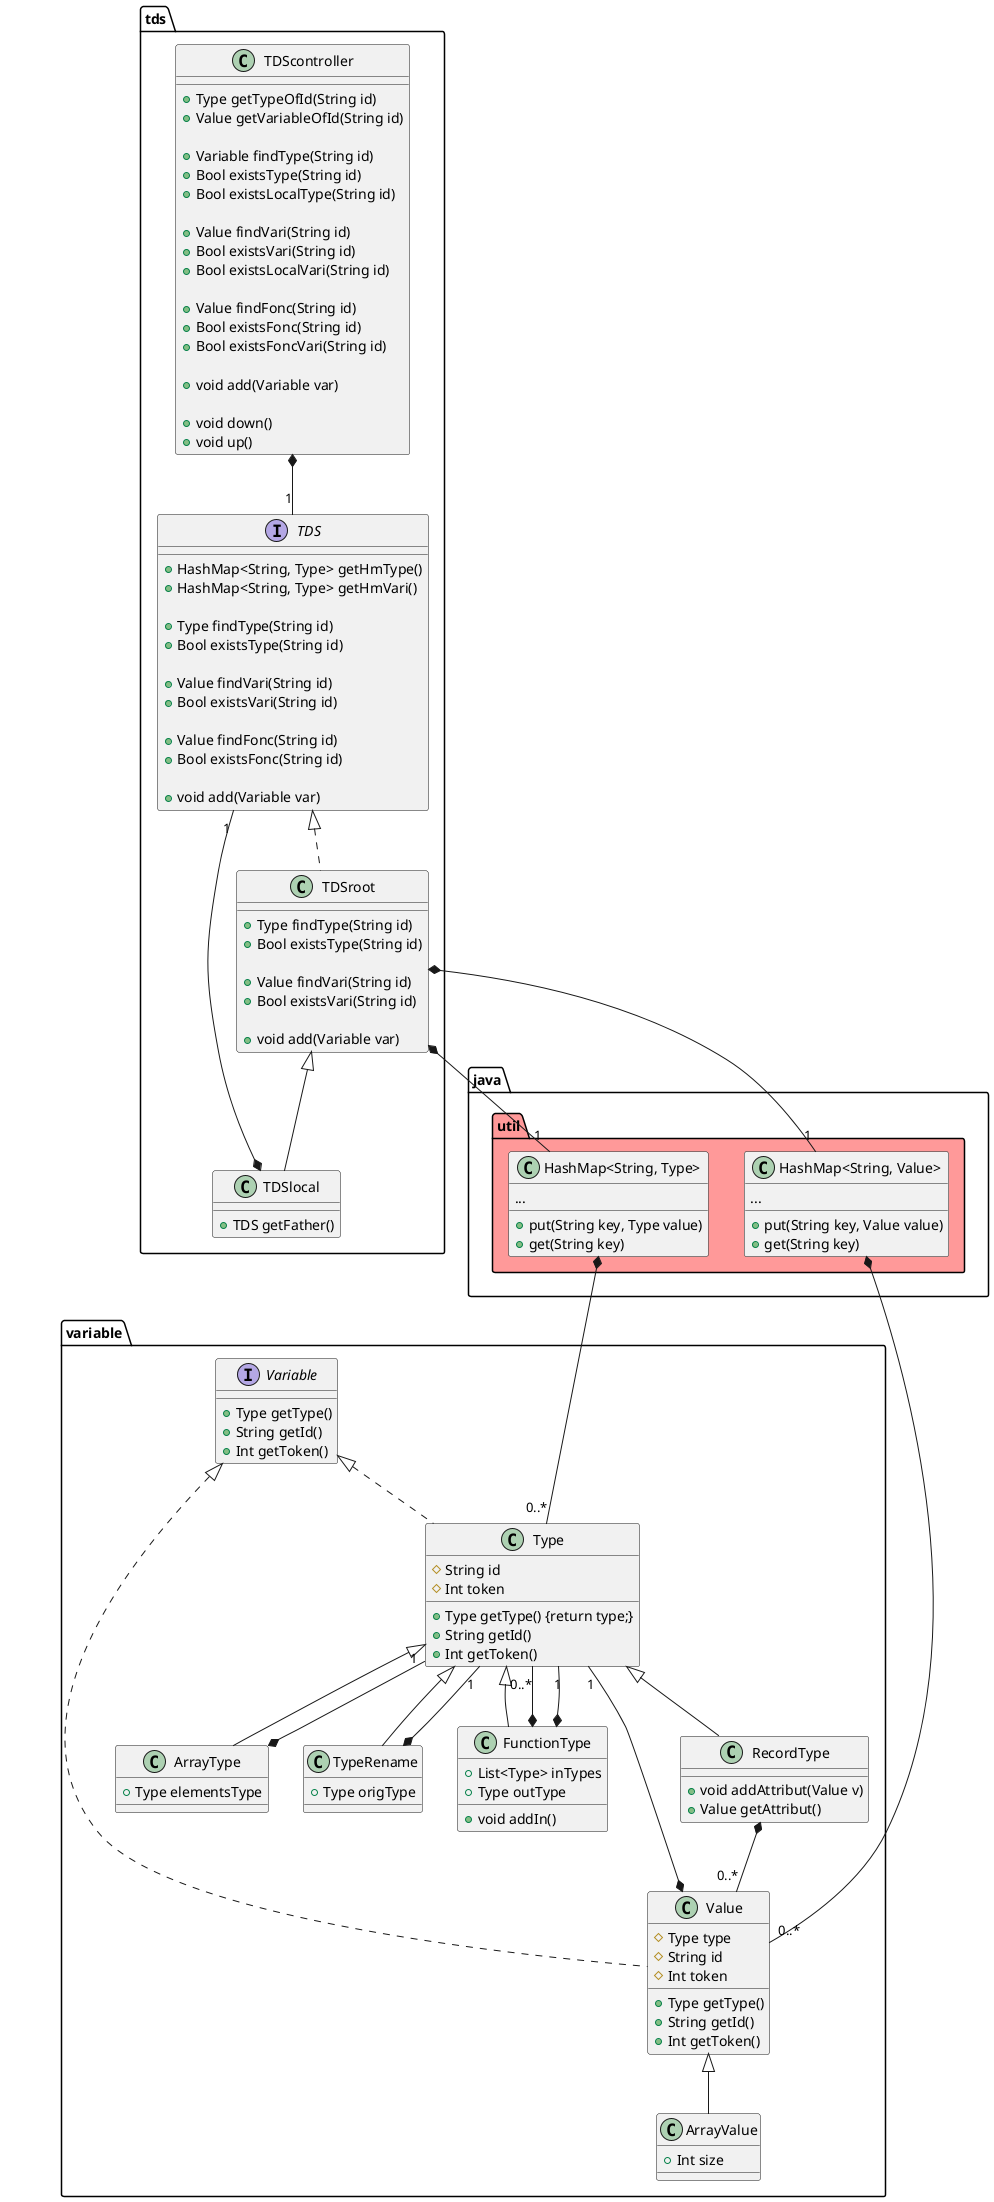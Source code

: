 @startuml

package tds {

  class TDScontroller {
    +Type getTypeOfId(String id)
    +Value getVariableOfId(String id)

    +Variable findType(String id)
    +Bool existsType(String id)
    +Bool existsLocalType(String id)

    +Value findVari(String id)
    +Bool existsVari(String id)
    +Bool existsLocalVari(String id)

    +Value findFonc(String id)
    +Bool existsFonc(String id)
    +Bool existsFoncVari(String id)

    +void add(Variable var)

    +void down()
    +void up()
  }

  interface TDS {
    +HashMap<String, Type> getHmType()
    +HashMap<String, Type> getHmVari()

    +Type findType(String id)
    +Bool existsType(String id)

    +Value findVari(String id)
    +Bool existsVari(String id)

    +Value findFonc(String id)
    +Bool existsFonc(String id)

    +void add(Variable var)
  }

  class TDSroot implements TDS {
    +Type findType(String id)
    +Bool existsType(String id)

    +Value findVari(String id)
    +Bool existsVari(String id)
    
    +void add(Variable var)
  }

  class TDSlocal extends TDSroot {
    +TDS getFather()
  }
}

package variable {

  Interface Variable {
    +Type getType()
    +String getId()
    +Int getToken()
  }

  class Type implements Variable {
    #String id
    #Int token

    +Type getType() {return type;}
    +String getId()
    +Int getToken()
  }

  class RecordType extends Type {
    +void addAttribut(Value v)
    +Value getAttribut()
  }

  class ArrayType extends Type {
    +Type elementsType
  }

  class TypeRename extends Type {
    +Type origType
  }

  class FunctionType extends Type {
    +List<Type> inTypes
    +Type outType
    +void addIn()
  }

  class Value implements Variable {
    #Type type
    #String id
    #Int token

    +Type getType()
    +String getId()
    +Int getToken()
  }

  class ArrayValue extends Value {
    +Int size
  }
}

package java.util #ff9999 {
  class "HashMap<String, Type>" {
    ...
    +put(String key, Type value)
    +get(String key)
  }
  class "HashMap<String, Value>" {
    ...
    +put(String key, Value value)
    +get(String key)
  }
}

TDScontroller *--"1" TDS
TDSlocal *--"1" TDS
TDSroot *--"1" "HashMap<String, Type>"
TDSroot *--"1" "HashMap<String, Value>"
"HashMap<String, Type>" *--"0..*" Type
"HashMap<String, Value>" *--"0..*" Value
Value *--"1" Type
RecordType *--"0..*" Value
ArrayType *--"1" Type
TypeRename *--"1" Type
FunctionType *--"0..*" Type
FunctionType *--"1" Type

TDSlocal -[hidden]-> Variable
@enduml
